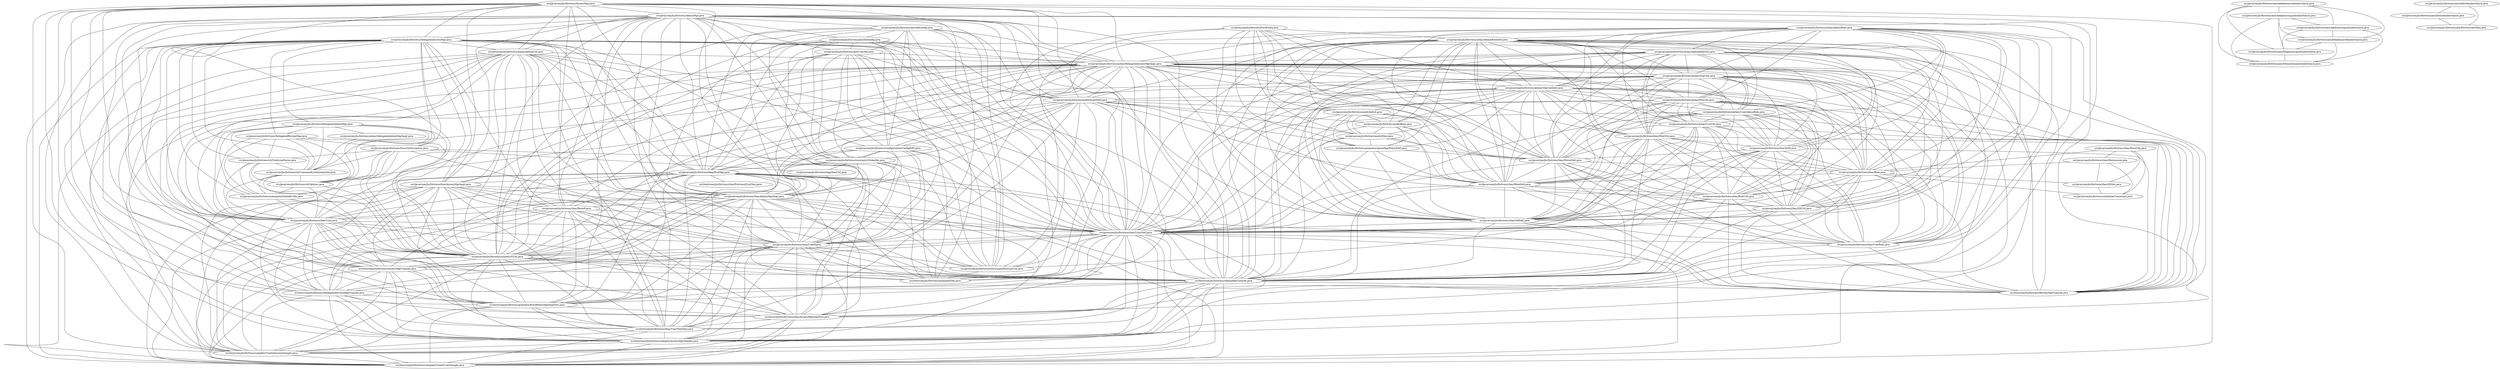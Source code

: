 strict graph G {
  1 [ label="src/java/com/jts/fortress/AccessMgr.java" owner="91354b1d-adae-4746-8794-f1aef11bee90" creator="91354b1d-adae-4746-8794-f1aef11bee90" dev1="91354b1d-adae-4746-8794-f1aef11bee90;1" package="com.jts.fortress" ];
  2 [ label="src/java/com/jts/fortress/AdminMgr.java" owner="91354b1d-adae-4746-8794-f1aef11bee90" creator="91354b1d-adae-4746-8794-f1aef11bee90" dev1="91354b1d-adae-4746-8794-f1aef11bee90;3" package="com.jts.fortress" ];
  3 [ label="src/java/com/jts/fortress/DelegatedAccessMgr.java" owner="91354b1d-adae-4746-8794-f1aef11bee90" creator="91354b1d-adae-4746-8794-f1aef11bee90" dev1="91354b1d-adae-4746-8794-f1aef11bee90;2" package="com.jts.fortress" ];
  4 [ label="src/java/com/jts/fortress/arbac/AdminUtil.java" owner="91354b1d-adae-4746-8794-f1aef11bee90" creator="91354b1d-adae-4746-8794-f1aef11bee90" dev1="91354b1d-adae-4746-8794-f1aef11bee90;1" package="UNKNOWN" ];
  5 [ label="src/java/com/jts/fortress/arbac/DelegatedAccessMgrImpl.java" owner="91354b1d-adae-4746-8794-f1aef11bee90" creator="91354b1d-adae-4746-8794-f1aef11bee90" dev1="91354b1d-adae-4746-8794-f1aef11bee90;3" package="UNKNOWN" ];
  6 [ label="src/java/com/jts/fortress/ldap/PoolMgr.java" owner="91354b1d-adae-4746-8794-f1aef11bee90" creator="91354b1d-adae-4746-8794-f1aef11bee90" dev1="91354b1d-adae-4746-8794-f1aef11bee90;3" package="com.jts.fortress.ldap" ];
  7 [ label="src/java/com/jts/fortress/rbac/AccessMgrImpl.java" owner="91354b1d-adae-4746-8794-f1aef11bee90" creator="91354b1d-adae-4746-8794-f1aef11bee90" dev1="91354b1d-adae-4746-8794-f1aef11bee90;1" package="com.jts.fortress.rbac" ];
  8 [ label="src/java/com/jts/fortress/rbac/AdminMgrImpl.java" owner="91354b1d-adae-4746-8794-f1aef11bee90" creator="91354b1d-adae-4746-8794-f1aef11bee90" dev1="91354b1d-adae-4746-8794-f1aef11bee90;3" package="com.jts.fortress.rbac" ];
  9 [ label="src/java/com/jts/fortress/rbac/PermP.java" owner="91354b1d-adae-4746-8794-f1aef11bee90" creator="91354b1d-adae-4746-8794-f1aef11bee90" dev1="91354b1d-adae-4746-8794-f1aef11bee90;1" package="UNKNOWN" ];
  10 [ label="src/java/com/jts/fortress/rbac/User.java" owner="91354b1d-adae-4746-8794-f1aef11bee90" creator="91354b1d-adae-4746-8794-f1aef11bee90" dev1="91354b1d-adae-4746-8794-f1aef11bee90;2" package="com.jts.fortress.rbac" ];
  11 [ label="src/java/com/jts/fortress/rbac/UserDAO.java" owner="91354b1d-adae-4746-8794-f1aef11bee90" creator="91354b1d-adae-4746-8794-f1aef11bee90" dev1="91354b1d-adae-4746-8794-f1aef11bee90;4" package="com.jts.fortress.rbac" ];
  12 [ label="src/java/com/jts/fortress/rbac/UserP.java" owner="91354b1d-adae-4746-8794-f1aef11bee90" creator="91354b1d-adae-4746-8794-f1aef11bee90" dev1="91354b1d-adae-4746-8794-f1aef11bee90;3" package="com.jts.fortress.rbac" ];
  13 [ label="src/java/com/jts/fortress/util/attr/VUtil.java" owner="91354b1d-adae-4746-8794-f1aef11bee90" creator="91354b1d-adae-4746-8794-f1aef11bee90" dev1="91354b1d-adae-4746-8794-f1aef11bee90;3" package="com.jts.fortress.util" ];
  14 [ label="src/test/com/jts/fortress/AccessMgrConsole.java" owner="91354b1d-adae-4746-8794-f1aef11bee90" creator="91354b1d-adae-4746-8794-f1aef11bee90" dev1="91354b1d-adae-4746-8794-f1aef11bee90;1" package="com.jts.fortress" ];
  15 [ label="src/test/com/jts/fortress/AdminMgrConsole.java" owner="91354b1d-adae-4746-8794-f1aef11bee90" creator="91354b1d-adae-4746-8794-f1aef11bee90" dev1="91354b1d-adae-4746-8794-f1aef11bee90;2" package="com.jts.fortress" ];
  16 [ label="src/test/com/jts/fortress/DelegatedAccessMgrConsole.java" owner="91354b1d-adae-4746-8794-f1aef11bee90" creator="91354b1d-adae-4746-8794-f1aef11bee90" dev1="91354b1d-adae-4746-8794-f1aef11bee90;1" package="com.jts.fortress" ];
  17 [ label="src/test/com/jts/fortress/pwpolicy/PswdPolicyMgrImplTest.java" owner="91354b1d-adae-4746-8794-f1aef11bee90" creator="91354b1d-adae-4746-8794-f1aef11bee90" dev1="91354b1d-adae-4746-8794-f1aef11bee90;1" package="com.jts.fortress.pwpolicy" ];
  18 [ label="src/test/com/jts/fortress/rbac/AccessMgrImplTest.java" owner="91354b1d-adae-4746-8794-f1aef11bee90" creator="91354b1d-adae-4746-8794-f1aef11bee90" dev1="91354b1d-adae-4746-8794-f1aef11bee90;1" package="com.jts.fortress.rbac" ];
  19 [ label="src/test/com/jts/fortress/rbac/UserTestData.java" owner="91354b1d-adae-4746-8794-f1aef11bee90" creator="91354b1d-adae-4746-8794-f1aef11bee90" dev1="91354b1d-adae-4746-8794-f1aef11bee90;1" package="com.jts.fortress.rbac" ];
  20 [ label="src/test/com/jts/fortress/samples/AccessMgrSample.java" owner="91354b1d-adae-4746-8794-f1aef11bee90" creator="91354b1d-adae-4746-8794-f1aef11bee90" dev1="91354b1d-adae-4746-8794-f1aef11bee90;1" package="com.jts.fortress.samples" ];
  21 [ label="src/test/com/jts/fortress/samples/CreateSessionSample.java" owner="91354b1d-adae-4746-8794-f1aef11bee90" creator="91354b1d-adae-4746-8794-f1aef11bee90" dev1="91354b1d-adae-4746-8794-f1aef11bee90;1" package="com.jts.fortress.samples" ];
  22 [ label="src/test/com/jts/fortress/samples/CreateUserSample.java" owner="91354b1d-adae-4746-8794-f1aef11bee90" creator="91354b1d-adae-4746-8794-f1aef11bee90" dev1="91354b1d-adae-4746-8794-f1aef11bee90;1" package="com.jts.fortress.samples" ];
  23 [ label="src/java/com/jts/fortress/ant/Addconfig.java" owner="91354b1d-adae-4746-8794-f1aef11bee90" creator="91354b1d-adae-4746-8794-f1aef11bee90" dev1="91354b1d-adae-4746-8794-f1aef11bee90;1" package="UNKNOWN" ];
  24 [ label="src/java/com/jts/fortress/ant/Delconfig.java" owner="91354b1d-adae-4746-8794-f1aef11bee90" creator="91354b1d-adae-4746-8794-f1aef11bee90" dev1="91354b1d-adae-4746-8794-f1aef11bee90;1" package="UNKNOWN" ];
  25 [ label="src/java/com/jts/fortress/ant/UserAnt.java" owner="91354b1d-adae-4746-8794-f1aef11bee90" creator="91354b1d-adae-4746-8794-f1aef11bee90" dev1="91354b1d-adae-4746-8794-f1aef11bee90;1" package="com.jts.fortress.ant" ];
  26 [ label="src/java/com/jts/fortress/audit/AuditDAO.java" owner="91354b1d-adae-4746-8794-f1aef11bee90" creator="91354b1d-adae-4746-8794-f1aef11bee90" dev1="91354b1d-adae-4746-8794-f1aef11bee90;2" package="com.jts.fortress.audit" ];
  27 [ label="src/java/com/jts/fortress/configuration/ConfigDAO.java" owner="91354b1d-adae-4746-8794-f1aef11bee90" creator="91354b1d-adae-4746-8794-f1aef11bee90" dev1="91354b1d-adae-4746-8794-f1aef11bee90;1" package="UNKNOWN" ];
  28 [ label="src/java/com/jts/fortress/constants/GlobalIds.java" owner="91354b1d-adae-4746-8794-f1aef11bee90" creator="91354b1d-adae-4746-8794-f1aef11bee90" dev1="91354b1d-adae-4746-8794-f1aef11bee90;2" package="com.jts.fortress.constants" ];
  29 [ label="src/java/com/jts/fortress/util/crypto/EncryptUtil.java" owner="91354b1d-adae-4746-8794-f1aef11bee90" creator="91354b1d-adae-4746-8794-f1aef11bee90" dev1="91354b1d-adae-4746-8794-f1aef11bee90;2" package="com.jts.fortress.util" ];
  30 [ label="src/test/com/jts/fortress/example/EIds.java" owner="91354b1d-adae-4746-8794-f1aef11bee90" creator="91354b1d-adae-4746-8794-f1aef11bee90" dev1="91354b1d-adae-4746-8794-f1aef11bee90;1" package="UNKNOWN" ];
  31 [ label="src/java/com/jts/fortress/SecurityException.java" owner="91354b1d-adae-4746-8794-f1aef11bee90" creator="91354b1d-adae-4746-8794-f1aef11bee90" dev1="91354b1d-adae-4746-8794-f1aef11bee90;2" package="com.jts.fortress" ];
  32 [ label="src/java/com/jts/fortress/ldap/DaoUtil.java" owner="91354b1d-adae-4746-8794-f1aef11bee90" creator="91354b1d-adae-4746-8794-f1aef11bee90" dev1="91354b1d-adae-4746-8794-f1aef11bee90;1" package="com.jts.fortress.ldap" ];
  33 [ label="src/test/com/jts/fortress/rbac/FortressJUnitTest.java" owner="91354b1d-adae-4746-8794-f1aef11bee90" creator="91354b1d-adae-4746-8794-f1aef11bee90" dev1="91354b1d-adae-4746-8794-f1aef11bee90;1" package="com.jts.fortress.rbac" ];
  34 [ label="src/java/com/jts/fortress/rbac/PermObj.java" owner="91354b1d-adae-4746-8794-f1aef11bee90" creator="91354b1d-adae-4746-8794-f1aef11bee90" dev1="91354b1d-adae-4746-8794-f1aef11bee90;1" package="com.jts.fortress.rbac" ];
  35 [ label="src/java/com/jts/fortress/rbac/Permission.java" owner="91354b1d-adae-4746-8794-f1aef11bee90" creator="91354b1d-adae-4746-8794-f1aef11bee90" dev1="91354b1d-adae-4746-8794-f1aef11bee90;1" package="com.jts.fortress.rbac" ];
  36 [ label="src/java/com/jts/fortress/rbac/Role.java" owner="91354b1d-adae-4746-8794-f1aef11bee90" creator="91354b1d-adae-4746-8794-f1aef11bee90" dev1="91354b1d-adae-4746-8794-f1aef11bee90;2" package="com.jts.fortress.rbac" ];
  37 [ label="src/java/com/jts/fortress/rbac/SDSet.java" owner="91354b1d-adae-4746-8794-f1aef11bee90" creator="91354b1d-adae-4746-8794-f1aef11bee90" dev1="91354b1d-adae-4746-8794-f1aef11bee90;1" package="com.jts.fortress.rbac" ];
  38 [ label="src/java/com/jts/fortress/util/time/Constraint.java" owner="91354b1d-adae-4746-8794-f1aef11bee90" creator="91354b1d-adae-4746-8794-f1aef11bee90" dev1="91354b1d-adae-4746-8794-f1aef11bee90;1" package="com.jts.fortress.util" ];
  39 [ label="src/java/com/jts/fortress/ant/Addadminroleinheritance.java" owner="91354b1d-adae-4746-8794-f1aef11bee90" creator="91354b1d-adae-4746-8794-f1aef11bee90" dev1="91354b1d-adae-4746-8794-f1aef11bee90;1" package="com.jts.fortress.ant" ];
  40 [ label="src/java/com/jts/fortress/ant/Addpermorgunitinheritance.java" owner="91354b1d-adae-4746-8794-f1aef11bee90" creator="91354b1d-adae-4746-8794-f1aef11bee90" dev1="91354b1d-adae-4746-8794-f1aef11bee90;1" package="com.jts.fortress.ant" ];
  41 [ label="src/java/com/jts/fortress/ant/Adduserorgunitinheritance.java" owner="91354b1d-adae-4746-8794-f1aef11bee90" creator="91354b1d-adae-4746-8794-f1aef11bee90" dev1="91354b1d-adae-4746-8794-f1aef11bee90;1" package="com.jts.fortress.ant" ];
  42 [ label="src/java/com/jts/fortress/ant/Deladminroleinheritance.java" owner="91354b1d-adae-4746-8794-f1aef11bee90" creator="91354b1d-adae-4746-8794-f1aef11bee90" dev1="91354b1d-adae-4746-8794-f1aef11bee90;1" package="com.jts.fortress.ant" ];
  43 [ label="src/java/com/jts/fortress/ant/Delpermorgunitinheritance.java" owner="91354b1d-adae-4746-8794-f1aef11bee90" creator="91354b1d-adae-4746-8794-f1aef11bee90" dev1="91354b1d-adae-4746-8794-f1aef11bee90;1" package="com.jts.fortress.ant" ];
  44 [ label="src/java/com/jts/fortress/ant/Deluserorgunitinheritance.java" owner="91354b1d-adae-4746-8794-f1aef11bee90" creator="91354b1d-adae-4746-8794-f1aef11bee90" dev1="91354b1d-adae-4746-8794-f1aef11bee90;1" package="com.jts.fortress.ant" ];
  45 [ label="src/java/com/jts/fortress/ant/Addroleinheritance.java" owner="91354b1d-adae-4746-8794-f1aef11bee90" creator="91354b1d-adae-4746-8794-f1aef11bee90" dev1="91354b1d-adae-4746-8794-f1aef11bee90;1" package="UNKNOWN" ];
  46 [ label="src/java/com/jts/fortress/ant/Delroleinheritance.java" owner="91354b1d-adae-4746-8794-f1aef11bee90" creator="91354b1d-adae-4746-8794-f1aef11bee90" dev1="91354b1d-adae-4746-8794-f1aef11bee90;1" package="UNKNOWN" ];
  47 [ label="src/java/com/jts/fortress/ant/FortressAntTask.java" owner="91354b1d-adae-4746-8794-f1aef11bee90" creator="91354b1d-adae-4746-8794-f1aef11bee90" dev1="91354b1d-adae-4746-8794-f1aef11bee90;2" package="com.jts.fortress.ant" ];
  48 [ label="src/java/com/jts/fortress/FortEntity.java" owner="91354b1d-adae-4746-8794-f1aef11bee90" creator="91354b1d-adae-4746-8794-f1aef11bee90" dev1="91354b1d-adae-4746-8794-f1aef11bee90;1" package="com.jts.fortress" ];
  49 [ label="src/java/com/jts/fortress/arbac/AdminRoleDAO.java" owner="91354b1d-adae-4746-8794-f1aef11bee90" creator="91354b1d-adae-4746-8794-f1aef11bee90" dev1="91354b1d-adae-4746-8794-f1aef11bee90;2" package="com.jts.fortress.arbac" ];
  50 [ label="src/java/com/jts/fortress/arbac/OrgUnitDAO.java" owner="91354b1d-adae-4746-8794-f1aef11bee90" creator="91354b1d-adae-4746-8794-f1aef11bee90" dev1="91354b1d-adae-4746-8794-f1aef11bee90;2" package="com.jts.fortress.arbac" ];
  51 [ label="src/java/com/jts/fortress/audit/AuthZ.java" owner="91354b1d-adae-4746-8794-f1aef11bee90" creator="91354b1d-adae-4746-8794-f1aef11bee90" dev1="91354b1d-adae-4746-8794-f1aef11bee90;1" package="com.jts.fortress.audit" ];
  52 [ label="src/java/com/jts/fortress/audit/Bind.java" owner="91354b1d-adae-4746-8794-f1aef11bee90" creator="91354b1d-adae-4746-8794-f1aef11bee90" dev1="91354b1d-adae-4746-8794-f1aef11bee90;1" package="com.jts.fortress.audit" ];
  53 [ label="src/java/com/jts/fortress/audit/Mod.java" owner="91354b1d-adae-4746-8794-f1aef11bee90" creator="91354b1d-adae-4746-8794-f1aef11bee90" dev1="91354b1d-adae-4746-8794-f1aef11bee90;1" package="com.jts.fortress.audit" ];
  54 [ label="src/java/com/jts/fortress/pwpolicy/openldap/PolicyDAO.java" owner="91354b1d-adae-4746-8794-f1aef11bee90" creator="91354b1d-adae-4746-8794-f1aef11bee90" dev1="91354b1d-adae-4746-8794-f1aef11bee90;1" package="com.jts.fortress.pwpolicy" ];
  55 [ label="src/java/com/jts/fortress/rbac/PermDAO.java" owner="91354b1d-adae-4746-8794-f1aef11bee90" creator="91354b1d-adae-4746-8794-f1aef11bee90" dev1="91354b1d-adae-4746-8794-f1aef11bee90;2" package="com.jts.fortress.rbac" ];
  56 [ label="src/java/com/jts/fortress/rbac/RoleDAO.java" owner="91354b1d-adae-4746-8794-f1aef11bee90" creator="91354b1d-adae-4746-8794-f1aef11bee90" dev1="91354b1d-adae-4746-8794-f1aef11bee90;2" package="com.jts.fortress.rbac" ];
  57 [ label="src/java/com/jts/fortress/rbac/SdDAO.java" owner="91354b1d-adae-4746-8794-f1aef11bee90" creator="91354b1d-adae-4746-8794-f1aef11bee90" dev1="91354b1d-adae-4746-8794-f1aef11bee90;2" package="com.jts.fortress.rbac" ];
  58 [ label="src/java/com/jts/fortress/arbac/AdminRole.java" owner="91354b1d-adae-4746-8794-f1aef11bee90" creator="91354b1d-adae-4746-8794-f1aef11bee90" dev1="91354b1d-adae-4746-8794-f1aef11bee90;1" package="com.jts.fortress.arbac" ];
  59 [ label="src/java/com/jts/fortress/arbac/AdminRoleUtil.java" owner="91354b1d-adae-4746-8794-f1aef11bee90" creator="91354b1d-adae-4746-8794-f1aef11bee90" dev1="91354b1d-adae-4746-8794-f1aef11bee90;1" package="com.jts.fortress.arbac" ];
  60 [ label="src/java/com/jts/fortress/arbac/OrgUnit.java" owner="91354b1d-adae-4746-8794-f1aef11bee90" creator="91354b1d-adae-4746-8794-f1aef11bee90" dev1="91354b1d-adae-4746-8794-f1aef11bee90;2" package="com.jts.fortress.arbac" ];
  61 [ label="src/java/com/jts/fortress/arbac/PsoUtil.java" owner="91354b1d-adae-4746-8794-f1aef11bee90" creator="91354b1d-adae-4746-8794-f1aef11bee90" dev1="91354b1d-adae-4746-8794-f1aef11bee90;1" package="com.jts.fortress.arbac" ];
  62 [ label="src/java/com/jts/fortress/arbac/UserAdminRole.java" owner="91354b1d-adae-4746-8794-f1aef11bee90" creator="91354b1d-adae-4746-8794-f1aef11bee90" dev1="91354b1d-adae-4746-8794-f1aef11bee90;1" package="com.jts.fortress.arbac" ];
  63 [ label="src/java/com/jts/fortress/arbac/UsoUtil.java" owner="91354b1d-adae-4746-8794-f1aef11bee90" creator="91354b1d-adae-4746-8794-f1aef11bee90" dev1="91354b1d-adae-4746-8794-f1aef11bee90;1" package="com.jts.fortress.arbac" ];
  64 [ label="src/java/com/jts/fortress/hier/HierUtil.java" owner="91354b1d-adae-4746-8794-f1aef11bee90" creator="91354b1d-adae-4746-8794-f1aef11bee90" dev1="91354b1d-adae-4746-8794-f1aef11bee90;2" package="com.jts.fortress.hier" ];
  65 [ label="src/java/com/jts/fortress/rbac/DSD.java" owner="91354b1d-adae-4746-8794-f1aef11bee90" creator="91354b1d-adae-4746-8794-f1aef11bee90" dev1="91354b1d-adae-4746-8794-f1aef11bee90;1" package="com.jts.fortress.rbac" ];
  66 [ label="src/java/com/jts/fortress/rbac/RoleUtil.java" owner="91354b1d-adae-4746-8794-f1aef11bee90" creator="91354b1d-adae-4746-8794-f1aef11bee90" dev1="91354b1d-adae-4746-8794-f1aef11bee90;1" package="com.jts.fortress.rbac" ];
  67 [ label="src/java/com/jts/fortress/rbac/SDUtil.java" owner="91354b1d-adae-4746-8794-f1aef11bee90" creator="91354b1d-adae-4746-8794-f1aef11bee90" dev1="91354b1d-adae-4746-8794-f1aef11bee90;1" package="com.jts.fortress.rbac" ];
  68 [ label="src/java/com/jts/fortress/rbac/UserRole.java" owner="91354b1d-adae-4746-8794-f1aef11bee90" creator="91354b1d-adae-4746-8794-f1aef11bee90" dev1="91354b1d-adae-4746-8794-f1aef11bee90;1" package="com.jts.fortress.rbac" ];
  69 [ label="src/test/com/jts/fortress/ReviewMgrConsole.java" owner="91354b1d-adae-4746-8794-f1aef11bee90" creator="91354b1d-adae-4746-8794-f1aef11bee90" dev1="91354b1d-adae-4746-8794-f1aef11bee90;1" package="com.jts.fortress" ];
  70 [ label="src/java/com/jts/fortress/DelegatedAdminMgr.java" owner="91354b1d-adae-4746-8794-f1aef11bee90" creator="91354b1d-adae-4746-8794-f1aef11bee90" dev1="91354b1d-adae-4746-8794-f1aef11bee90;2" package="com.jts.fortress" ];
  71 [ label="src/java/com/jts/fortress/DelegatedReviewMgr.java" owner="91354b1d-adae-4746-8794-f1aef11bee90" creator="91354b1d-adae-4746-8794-f1aef11bee90" dev1="91354b1d-adae-4746-8794-f1aef11bee90;1" package="com.jts.fortress" ];
  72 [ label="src/java/com/jts/fortress/cli/CmdLineParser.java" owner="91354b1d-adae-4746-8794-f1aef11bee90" creator="91354b1d-adae-4746-8794-f1aef11bee90" dev1="91354b1d-adae-4746-8794-f1aef11bee90;1" package="com.jts.fortress.cli" ];
  73 [ label="src/java/com/jts/fortress/cli/CommandLineInterpreter.java" owner="91354b1d-adae-4746-8794-f1aef11bee90" creator="91354b1d-adae-4746-8794-f1aef11bee90" dev1="91354b1d-adae-4746-8794-f1aef11bee90;4" package="com.jts.fortress.cli" ];
  74 [ label="src/java/com/jts/fortress/cli/Options.java" owner="91354b1d-adae-4746-8794-f1aef11bee90" creator="91354b1d-adae-4746-8794-f1aef11bee90" dev1="91354b1d-adae-4746-8794-f1aef11bee90;2" package="com.jts.fortress.cli" ];
  75 [ label="src/java/com/jts/fortress/constants/GlobalErrIds.java" owner="91354b1d-adae-4746-8794-f1aef11bee90" creator="91354b1d-adae-4746-8794-f1aef11bee90" dev1="91354b1d-adae-4746-8794-f1aef11bee90;1" package="com.jts.fortress.constants" ];
  76 [ label="src/java/com/jts/fortress/arbac/DelegatedAdminMgrImpl.java" owner="91354b1d-adae-4746-8794-f1aef11bee90" creator="91354b1d-adae-4746-8794-f1aef11bee90" dev1="91354b1d-adae-4746-8794-f1aef11bee90;1" package="com.jts.fortress.arbac" ];
  1 -- 2 [ weight="1.0" ];
  1 -- 3 [ weight="1.0" ];
  1 -- 4 [ weight="1.0" ];
  1 -- 5 [ weight="1.0" ];
  1 -- 6 [ weight="1.0" ];
  1 -- 7 [ weight="1.0" ];
  1 -- 8 [ weight="1.0" ];
  1 -- 9 [ weight="1.0" ];
  1 -- 10 [ weight="1.0" ];
  1 -- 11 [ weight="1.0" ];
  1 -- 12 [ weight="1.0" ];
  1 -- 13 [ weight="1.0" ];
  1 -- 14 [ weight="1.0" ];
  1 -- 15 [ weight="1.0" ];
  1 -- 16 [ weight="1.0" ];
  1 -- 17 [ weight="1.0" ];
  1 -- 18 [ weight="1.0" ];
  1 -- 19 [ weight="1.0" ];
  1 -- 20 [ weight="1.0" ];
  1 -- 21 [ weight="1.0" ];
  1 -- 22 [ weight="1.0" ];
  2 -- 3 [ weight="1.0" ];
  2 -- 4 [ weight="1.0" ];
  2 -- 5 [ weight="2.0" ];
  2 -- 6 [ weight="2.0" ];
  2 -- 7 [ weight="1.0" ];
  2 -- 8 [ weight="3.0" ];
  2 -- 9 [ weight="1.0" ];
  2 -- 10 [ weight="1.0" ];
  2 -- 11 [ weight="2.0" ];
  2 -- 12 [ weight="2.0" ];
  2 -- 13 [ weight="2.0" ];
  2 -- 14 [ weight="1.0" ];
  2 -- 15 [ weight="1.0" ];
  2 -- 16 [ weight="1.0" ];
  2 -- 17 [ weight="1.0" ];
  2 -- 18 [ weight="1.0" ];
  2 -- 19 [ weight="1.0" ];
  2 -- 20 [ weight="1.0" ];
  2 -- 21 [ weight="1.0" ];
  2 -- 22 [ weight="1.0" ];
  3 -- 4 [ weight="1.0" ];
  3 -- 5 [ weight="1.0" ];
  3 -- 6 [ weight="1.0" ];
  3 -- 7 [ weight="1.0" ];
  3 -- 8 [ weight="1.0" ];
  3 -- 9 [ weight="1.0" ];
  3 -- 10 [ weight="2.0" ];
  3 -- 11 [ weight="1.0" ];
  3 -- 12 [ weight="1.0" ];
  3 -- 13 [ weight="2.0" ];
  3 -- 14 [ weight="1.0" ];
  3 -- 15 [ weight="1.0" ];
  3 -- 16 [ weight="1.0" ];
  3 -- 17 [ weight="1.0" ];
  3 -- 18 [ weight="1.0" ];
  3 -- 19 [ weight="1.0" ];
  3 -- 20 [ weight="1.0" ];
  3 -- 21 [ weight="1.0" ];
  3 -- 22 [ weight="1.0" ];
  4 -- 5 [ weight="1.0" ];
  4 -- 6 [ weight="1.0" ];
  4 -- 7 [ weight="1.0" ];
  4 -- 8 [ weight="1.0" ];
  4 -- 9 [ weight="1.0" ];
  4 -- 10 [ weight="1.0" ];
  4 -- 11 [ weight="1.0" ];
  4 -- 12 [ weight="1.0" ];
  4 -- 13 [ weight="1.0" ];
  4 -- 14 [ weight="1.0" ];
  4 -- 15 [ weight="1.0" ];
  4 -- 16 [ weight="1.0" ];
  4 -- 17 [ weight="1.0" ];
  4 -- 18 [ weight="1.0" ];
  4 -- 19 [ weight="1.0" ];
  4 -- 20 [ weight="1.0" ];
  4 -- 21 [ weight="1.0" ];
  4 -- 22 [ weight="1.0" ];
  5 -- 6 [ weight="2.0" ];
  5 -- 7 [ weight="1.0" ];
  5 -- 8 [ weight="2.0" ];
  5 -- 9 [ weight="1.0" ];
  5 -- 10 [ weight="1.0" ];
  5 -- 11 [ weight="3.0" ];
  5 -- 12 [ weight="2.0" ];
  5 -- 13 [ weight="2.0" ];
  5 -- 14 [ weight="1.0" ];
  5 -- 15 [ weight="2.0" ];
  5 -- 16 [ weight="1.0" ];
  5 -- 17 [ weight="1.0" ];
  5 -- 18 [ weight="1.0" ];
  5 -- 19 [ weight="1.0" ];
  5 -- 20 [ weight="1.0" ];
  5 -- 21 [ weight="1.0" ];
  5 -- 22 [ weight="1.0" ];
  6 -- 7 [ weight="1.0" ];
  6 -- 8 [ weight="2.0" ];
  6 -- 9 [ weight="1.0" ];
  6 -- 10 [ weight="1.0" ];
  6 -- 11 [ weight="2.0" ];
  6 -- 12 [ weight="2.0" ];
  6 -- 13 [ weight="2.0" ];
  6 -- 14 [ weight="1.0" ];
  6 -- 15 [ weight="1.0" ];
  6 -- 16 [ weight="1.0" ];
  6 -- 17 [ weight="1.0" ];
  6 -- 18 [ weight="1.0" ];
  6 -- 19 [ weight="1.0" ];
  6 -- 20 [ weight="1.0" ];
  6 -- 21 [ weight="1.0" ];
  6 -- 22 [ weight="1.0" ];
  7 -- 8 [ weight="1.0" ];
  7 -- 9 [ weight="1.0" ];
  7 -- 10 [ weight="1.0" ];
  7 -- 11 [ weight="1.0" ];
  7 -- 12 [ weight="1.0" ];
  7 -- 13 [ weight="1.0" ];
  7 -- 14 [ weight="1.0" ];
  7 -- 15 [ weight="1.0" ];
  7 -- 16 [ weight="1.0" ];
  7 -- 17 [ weight="1.0" ];
  7 -- 18 [ weight="1.0" ];
  7 -- 19 [ weight="1.0" ];
  7 -- 20 [ weight="1.0" ];
  7 -- 21 [ weight="1.0" ];
  7 -- 22 [ weight="1.0" ];
  8 -- 9 [ weight="1.0" ];
  8 -- 10 [ weight="1.0" ];
  8 -- 11 [ weight="2.0" ];
  8 -- 12 [ weight="2.0" ];
  8 -- 13 [ weight="2.0" ];
  8 -- 14 [ weight="1.0" ];
  8 -- 15 [ weight="1.0" ];
  8 -- 16 [ weight="1.0" ];
  8 -- 17 [ weight="1.0" ];
  8 -- 18 [ weight="1.0" ];
  8 -- 19 [ weight="1.0" ];
  8 -- 20 [ weight="1.0" ];
  8 -- 21 [ weight="1.0" ];
  8 -- 22 [ weight="1.0" ];
  9 -- 10 [ weight="1.0" ];
  9 -- 11 [ weight="1.0" ];
  9 -- 12 [ weight="1.0" ];
  9 -- 13 [ weight="1.0" ];
  9 -- 14 [ weight="1.0" ];
  9 -- 15 [ weight="1.0" ];
  9 -- 16 [ weight="1.0" ];
  9 -- 17 [ weight="1.0" ];
  9 -- 18 [ weight="1.0" ];
  9 -- 19 [ weight="1.0" ];
  9 -- 20 [ weight="1.0" ];
  9 -- 21 [ weight="1.0" ];
  9 -- 22 [ weight="1.0" ];
  10 -- 11 [ weight="1.0" ];
  10 -- 12 [ weight="1.0" ];
  10 -- 13 [ weight="2.0" ];
  10 -- 14 [ weight="1.0" ];
  10 -- 15 [ weight="1.0" ];
  10 -- 16 [ weight="1.0" ];
  10 -- 17 [ weight="1.0" ];
  10 -- 18 [ weight="1.0" ];
  10 -- 19 [ weight="1.0" ];
  10 -- 20 [ weight="1.0" ];
  10 -- 21 [ weight="1.0" ];
  10 -- 22 [ weight="1.0" ];
  11 -- 12 [ weight="2.0" ];
  11 -- 13 [ weight="2.0" ];
  11 -- 14 [ weight="1.0" ];
  11 -- 15 [ weight="2.0" ];
  11 -- 16 [ weight="1.0" ];
  11 -- 17 [ weight="1.0" ];
  11 -- 18 [ weight="1.0" ];
  11 -- 19 [ weight="1.0" ];
  11 -- 20 [ weight="1.0" ];
  11 -- 21 [ weight="1.0" ];
  11 -- 22 [ weight="1.0" ];
  12 -- 13 [ weight="2.0" ];
  12 -- 14 [ weight="1.0" ];
  12 -- 15 [ weight="1.0" ];
  12 -- 16 [ weight="1.0" ];
  12 -- 17 [ weight="1.0" ];
  12 -- 18 [ weight="1.0" ];
  12 -- 19 [ weight="1.0" ];
  12 -- 20 [ weight="1.0" ];
  12 -- 21 [ weight="1.0" ];
  12 -- 22 [ weight="1.0" ];
  13 -- 14 [ weight="1.0" ];
  13 -- 15 [ weight="1.0" ];
  13 -- 16 [ weight="1.0" ];
  13 -- 17 [ weight="1.0" ];
  13 -- 18 [ weight="1.0" ];
  13 -- 19 [ weight="1.0" ];
  13 -- 20 [ weight="1.0" ];
  13 -- 21 [ weight="1.0" ];
  13 -- 22 [ weight="1.0" ];
  14 -- 15 [ weight="1.0" ];
  14 -- 16 [ weight="1.0" ];
  14 -- 17 [ weight="1.0" ];
  14 -- 18 [ weight="1.0" ];
  14 -- 19 [ weight="1.0" ];
  14 -- 20 [ weight="1.0" ];
  14 -- 21 [ weight="1.0" ];
  14 -- 22 [ weight="1.0" ];
  15 -- 16 [ weight="1.0" ];
  15 -- 17 [ weight="1.0" ];
  15 -- 18 [ weight="1.0" ];
  15 -- 19 [ weight="1.0" ];
  15 -- 20 [ weight="1.0" ];
  15 -- 21 [ weight="1.0" ];
  15 -- 22 [ weight="1.0" ];
  16 -- 17 [ weight="1.0" ];
  16 -- 18 [ weight="1.0" ];
  16 -- 19 [ weight="1.0" ];
  16 -- 20 [ weight="1.0" ];
  16 -- 21 [ weight="1.0" ];
  16 -- 22 [ weight="1.0" ];
  17 -- 18 [ weight="1.0" ];
  17 -- 19 [ weight="1.0" ];
  17 -- 20 [ weight="1.0" ];
  17 -- 21 [ weight="1.0" ];
  17 -- 22 [ weight="1.0" ];
  18 -- 19 [ weight="1.0" ];
  18 -- 20 [ weight="1.0" ];
  18 -- 21 [ weight="1.0" ];
  18 -- 22 [ weight="1.0" ];
  19 -- 20 [ weight="1.0" ];
  19 -- 21 [ weight="1.0" ];
  19 -- 22 [ weight="1.0" ];
  20 -- 21 [ weight="1.0" ];
  20 -- 22 [ weight="1.0" ];
  21 -- 22 [ weight="1.0" ];
  2 -- 23 [ weight="1.0" ];
  2 -- 24 [ weight="1.0" ];
  2 -- 25 [ weight="1.0" ];
  2 -- 26 [ weight="1.0" ];
  2 -- 27 [ weight="1.0" ];
  2 -- 28 [ weight="1.0" ];
  2 -- 29 [ weight="1.0" ];
  2 -- 30 [ weight="1.0" ];
  23 -- 24 [ weight="1.0" ];
  23 -- 25 [ weight="1.0" ];
  23 -- 5 [ weight="1.0" ];
  23 -- 26 [ weight="1.0" ];
  23 -- 27 [ weight="1.0" ];
  23 -- 28 [ weight="1.0" ];
  23 -- 6 [ weight="1.0" ];
  23 -- 8 [ weight="1.0" ];
  23 -- 11 [ weight="1.0" ];
  23 -- 12 [ weight="1.0" ];
  23 -- 13 [ weight="1.0" ];
  23 -- 29 [ weight="1.0" ];
  23 -- 30 [ weight="1.0" ];
  24 -- 25 [ weight="1.0" ];
  24 -- 5 [ weight="1.0" ];
  24 -- 26 [ weight="1.0" ];
  24 -- 27 [ weight="1.0" ];
  24 -- 28 [ weight="1.0" ];
  24 -- 6 [ weight="1.0" ];
  24 -- 8 [ weight="1.0" ];
  24 -- 11 [ weight="1.0" ];
  24 -- 12 [ weight="1.0" ];
  24 -- 13 [ weight="1.0" ];
  24 -- 29 [ weight="1.0" ];
  24 -- 30 [ weight="1.0" ];
  25 -- 5 [ weight="1.0" ];
  25 -- 26 [ weight="1.0" ];
  25 -- 27 [ weight="1.0" ];
  25 -- 28 [ weight="1.0" ];
  25 -- 6 [ weight="1.0" ];
  25 -- 8 [ weight="1.0" ];
  25 -- 11 [ weight="1.0" ];
  25 -- 12 [ weight="1.0" ];
  25 -- 13 [ weight="1.0" ];
  25 -- 29 [ weight="1.0" ];
  25 -- 30 [ weight="1.0" ];
  5 -- 26 [ weight="1.0" ];
  5 -- 27 [ weight="1.0" ];
  5 -- 28 [ weight="1.0" ];
  5 -- 29 [ weight="1.0" ];
  5 -- 30 [ weight="1.0" ];
  26 -- 27 [ weight="1.0" ];
  26 -- 28 [ weight="1.0" ];
  26 -- 6 [ weight="1.0" ];
  26 -- 8 [ weight="1.0" ];
  26 -- 11 [ weight="2.0" ];
  26 -- 12 [ weight="1.0" ];
  26 -- 13 [ weight="1.0" ];
  26 -- 29 [ weight="1.0" ];
  26 -- 30 [ weight="1.0" ];
  27 -- 28 [ weight="1.0" ];
  27 -- 6 [ weight="1.0" ];
  27 -- 8 [ weight="1.0" ];
  27 -- 11 [ weight="1.0" ];
  27 -- 12 [ weight="1.0" ];
  27 -- 13 [ weight="1.0" ];
  27 -- 29 [ weight="1.0" ];
  27 -- 30 [ weight="1.0" ];
  28 -- 6 [ weight="1.0" ];
  28 -- 8 [ weight="1.0" ];
  28 -- 11 [ weight="1.0" ];
  28 -- 12 [ weight="2.0" ];
  28 -- 13 [ weight="1.0" ];
  28 -- 29 [ weight="1.0" ];
  28 -- 30 [ weight="1.0" ];
  6 -- 29 [ weight="1.0" ];
  6 -- 30 [ weight="1.0" ];
  8 -- 29 [ weight="1.0" ];
  8 -- 30 [ weight="1.0" ];
  11 -- 29 [ weight="1.0" ];
  11 -- 30 [ weight="1.0" ];
  12 -- 29 [ weight="1.0" ];
  12 -- 30 [ weight="1.0" ];
  13 -- 29 [ weight="1.0" ];
  13 -- 30 [ weight="1.0" ];
  29 -- 30 [ weight="1.0" ];
  31 -- 28 [ weight="1.0" ];
  31 -- 32 [ weight="1.0" ];
  31 -- 12 [ weight="1.0" ];
  28 -- 32 [ weight="1.0" ];
  32 -- 12 [ weight="1.0" ];
  6 -- 33 [ weight="1.0" ];
  34 -- 35 [ weight="1.0" ];
  34 -- 36 [ weight="1.0" ];
  34 -- 37 [ weight="1.0" ];
  34 -- 38 [ weight="1.0" ];
  35 -- 36 [ weight="1.0" ];
  35 -- 37 [ weight="1.0" ];
  35 -- 38 [ weight="1.0" ];
  36 -- 37 [ weight="1.0" ];
  36 -- 38 [ weight="1.0" ];
  37 -- 38 [ weight="1.0" ];
  39 -- 40 [ weight="1.0" ];
  39 -- 41 [ weight="1.0" ];
  39 -- 42 [ weight="1.0" ];
  39 -- 43 [ weight="1.0" ];
  39 -- 44 [ weight="1.0" ];
  40 -- 41 [ weight="1.0" ];
  40 -- 42 [ weight="1.0" ];
  40 -- 43 [ weight="1.0" ];
  40 -- 44 [ weight="1.0" ];
  41 -- 42 [ weight="1.0" ];
  41 -- 43 [ weight="1.0" ];
  41 -- 44 [ weight="1.0" ];
  42 -- 43 [ weight="1.0" ];
  42 -- 44 [ weight="1.0" ];
  43 -- 44 [ weight="1.0" ];
  45 -- 46 [ weight="1.0" ];
  45 -- 47 [ weight="1.0" ];
  46 -- 47 [ weight="1.0" ];
  48 -- 49 [ weight="1.0" ];
  48 -- 50 [ weight="1.0" ];
  48 -- 26 [ weight="1.0" ];
  48 -- 51 [ weight="1.0" ];
  48 -- 52 [ weight="1.0" ];
  48 -- 53 [ weight="1.0" ];
  48 -- 54 [ weight="1.0" ];
  48 -- 55 [ weight="1.0" ];
  48 -- 56 [ weight="1.0" ];
  48 -- 57 [ weight="1.0" ];
  48 -- 11 [ weight="1.0" ];
  49 -- 50 [ weight="2.0" ];
  49 -- 26 [ weight="1.0" ];
  49 -- 51 [ weight="1.0" ];
  49 -- 52 [ weight="1.0" ];
  49 -- 53 [ weight="1.0" ];
  49 -- 54 [ weight="1.0" ];
  49 -- 55 [ weight="2.0" ];
  49 -- 56 [ weight="2.0" ];
  49 -- 57 [ weight="2.0" ];
  49 -- 11 [ weight="2.0" ];
  50 -- 26 [ weight="1.0" ];
  50 -- 51 [ weight="1.0" ];
  50 -- 52 [ weight="1.0" ];
  50 -- 53 [ weight="1.0" ];
  50 -- 54 [ weight="1.0" ];
  50 -- 55 [ weight="2.0" ];
  50 -- 56 [ weight="2.0" ];
  50 -- 57 [ weight="2.0" ];
  50 -- 11 [ weight="2.0" ];
  26 -- 51 [ weight="1.0" ];
  26 -- 52 [ weight="1.0" ];
  26 -- 53 [ weight="1.0" ];
  26 -- 54 [ weight="1.0" ];
  26 -- 55 [ weight="1.0" ];
  26 -- 56 [ weight="1.0" ];
  26 -- 57 [ weight="1.0" ];
  51 -- 52 [ weight="1.0" ];
  51 -- 53 [ weight="1.0" ];
  51 -- 54 [ weight="1.0" ];
  51 -- 55 [ weight="1.0" ];
  51 -- 56 [ weight="1.0" ];
  51 -- 57 [ weight="1.0" ];
  51 -- 11 [ weight="1.0" ];
  52 -- 53 [ weight="1.0" ];
  52 -- 54 [ weight="1.0" ];
  52 -- 55 [ weight="1.0" ];
  52 -- 56 [ weight="1.0" ];
  52 -- 57 [ weight="1.0" ];
  52 -- 11 [ weight="1.0" ];
  53 -- 54 [ weight="1.0" ];
  53 -- 55 [ weight="1.0" ];
  53 -- 56 [ weight="1.0" ];
  53 -- 57 [ weight="1.0" ];
  53 -- 11 [ weight="1.0" ];
  54 -- 55 [ weight="1.0" ];
  54 -- 56 [ weight="1.0" ];
  54 -- 57 [ weight="1.0" ];
  54 -- 11 [ weight="1.0" ];
  55 -- 56 [ weight="2.0" ];
  55 -- 57 [ weight="2.0" ];
  55 -- 11 [ weight="2.0" ];
  56 -- 57 [ weight="2.0" ];
  56 -- 11 [ weight="2.0" ];
  57 -- 11 [ weight="2.0" ];
  58 -- 49 [ weight="1.0" ];
  58 -- 59 [ weight="1.0" ];
  58 -- 5 [ weight="1.0" ];
  58 -- 60 [ weight="1.0" ];
  58 -- 50 [ weight="1.0" ];
  58 -- 61 [ weight="1.0" ];
  58 -- 62 [ weight="1.0" ];
  58 -- 63 [ weight="1.0" ];
  58 -- 64 [ weight="1.0" ];
  58 -- 65 [ weight="1.0" ];
  58 -- 55 [ weight="1.0" ];
  58 -- 36 [ weight="1.0" ];
  58 -- 56 [ weight="1.0" ];
  58 -- 66 [ weight="1.0" ];
  58 -- 67 [ weight="1.0" ];
  58 -- 57 [ weight="1.0" ];
  58 -- 11 [ weight="1.0" ];
  58 -- 68 [ weight="1.0" ];
  58 -- 15 [ weight="1.0" ];
  58 -- 69 [ weight="1.0" ];
  49 -- 59 [ weight="1.0" ];
  49 -- 5 [ weight="1.0" ];
  49 -- 60 [ weight="1.0" ];
  49 -- 61 [ weight="1.0" ];
  49 -- 62 [ weight="1.0" ];
  49 -- 63 [ weight="1.0" ];
  49 -- 64 [ weight="1.0" ];
  49 -- 65 [ weight="1.0" ];
  49 -- 36 [ weight="1.0" ];
  49 -- 66 [ weight="1.0" ];
  49 -- 67 [ weight="1.0" ];
  49 -- 68 [ weight="1.0" ];
  49 -- 15 [ weight="1.0" ];
  49 -- 69 [ weight="1.0" ];
  59 -- 5 [ weight="1.0" ];
  59 -- 60 [ weight="1.0" ];
  59 -- 50 [ weight="1.0" ];
  59 -- 61 [ weight="1.0" ];
  59 -- 62 [ weight="1.0" ];
  59 -- 63 [ weight="1.0" ];
  59 -- 64 [ weight="1.0" ];
  59 -- 65 [ weight="1.0" ];
  59 -- 55 [ weight="1.0" ];
  59 -- 36 [ weight="1.0" ];
  59 -- 56 [ weight="1.0" ];
  59 -- 66 [ weight="1.0" ];
  59 -- 67 [ weight="1.0" ];
  59 -- 57 [ weight="1.0" ];
  59 -- 11 [ weight="1.0" ];
  59 -- 68 [ weight="1.0" ];
  59 -- 15 [ weight="1.0" ];
  59 -- 69 [ weight="1.0" ];
  5 -- 60 [ weight="1.0" ];
  5 -- 50 [ weight="1.0" ];
  5 -- 61 [ weight="1.0" ];
  5 -- 62 [ weight="1.0" ];
  5 -- 63 [ weight="1.0" ];
  5 -- 64 [ weight="1.0" ];
  5 -- 65 [ weight="1.0" ];
  5 -- 55 [ weight="1.0" ];
  5 -- 36 [ weight="1.0" ];
  5 -- 56 [ weight="1.0" ];
  5 -- 66 [ weight="1.0" ];
  5 -- 67 [ weight="1.0" ];
  5 -- 57 [ weight="1.0" ];
  5 -- 68 [ weight="1.0" ];
  5 -- 69 [ weight="1.0" ];
  60 -- 50 [ weight="1.0" ];
  60 -- 61 [ weight="1.0" ];
  60 -- 62 [ weight="1.0" ];
  60 -- 63 [ weight="1.0" ];
  60 -- 64 [ weight="1.0" ];
  60 -- 65 [ weight="1.0" ];
  60 -- 55 [ weight="1.0" ];
  60 -- 36 [ weight="1.0" ];
  60 -- 56 [ weight="1.0" ];
  60 -- 66 [ weight="1.0" ];
  60 -- 67 [ weight="1.0" ];
  60 -- 57 [ weight="1.0" ];
  60 -- 11 [ weight="1.0" ];
  60 -- 68 [ weight="1.0" ];
  60 -- 15 [ weight="1.0" ];
  60 -- 69 [ weight="1.0" ];
  50 -- 61 [ weight="1.0" ];
  50 -- 62 [ weight="1.0" ];
  50 -- 63 [ weight="1.0" ];
  50 -- 64 [ weight="1.0" ];
  50 -- 65 [ weight="1.0" ];
  50 -- 36 [ weight="1.0" ];
  50 -- 66 [ weight="1.0" ];
  50 -- 67 [ weight="1.0" ];
  50 -- 68 [ weight="1.0" ];
  50 -- 15 [ weight="1.0" ];
  50 -- 69 [ weight="1.0" ];
  61 -- 62 [ weight="1.0" ];
  61 -- 63 [ weight="1.0" ];
  61 -- 64 [ weight="1.0" ];
  61 -- 65 [ weight="1.0" ];
  61 -- 55 [ weight="1.0" ];
  61 -- 36 [ weight="1.0" ];
  61 -- 56 [ weight="1.0" ];
  61 -- 66 [ weight="1.0" ];
  61 -- 67 [ weight="1.0" ];
  61 -- 57 [ weight="1.0" ];
  61 -- 11 [ weight="1.0" ];
  61 -- 68 [ weight="1.0" ];
  61 -- 15 [ weight="1.0" ];
  61 -- 69 [ weight="1.0" ];
  62 -- 63 [ weight="1.0" ];
  62 -- 64 [ weight="1.0" ];
  62 -- 65 [ weight="1.0" ];
  62 -- 55 [ weight="1.0" ];
  62 -- 36 [ weight="1.0" ];
  62 -- 56 [ weight="1.0" ];
  62 -- 66 [ weight="1.0" ];
  62 -- 67 [ weight="1.0" ];
  62 -- 57 [ weight="1.0" ];
  62 -- 11 [ weight="1.0" ];
  62 -- 68 [ weight="1.0" ];
  62 -- 15 [ weight="1.0" ];
  62 -- 69 [ weight="1.0" ];
  63 -- 64 [ weight="1.0" ];
  63 -- 65 [ weight="1.0" ];
  63 -- 55 [ weight="1.0" ];
  63 -- 36 [ weight="1.0" ];
  63 -- 56 [ weight="1.0" ];
  63 -- 66 [ weight="1.0" ];
  63 -- 67 [ weight="1.0" ];
  63 -- 57 [ weight="1.0" ];
  63 -- 11 [ weight="1.0" ];
  63 -- 68 [ weight="1.0" ];
  63 -- 15 [ weight="1.0" ];
  63 -- 69 [ weight="1.0" ];
  64 -- 65 [ weight="1.0" ];
  64 -- 55 [ weight="1.0" ];
  64 -- 36 [ weight="1.0" ];
  64 -- 56 [ weight="1.0" ];
  64 -- 66 [ weight="1.0" ];
  64 -- 67 [ weight="1.0" ];
  64 -- 57 [ weight="1.0" ];
  64 -- 11 [ weight="1.0" ];
  64 -- 68 [ weight="1.0" ];
  64 -- 15 [ weight="1.0" ];
  64 -- 69 [ weight="1.0" ];
  65 -- 55 [ weight="1.0" ];
  65 -- 36 [ weight="1.0" ];
  65 -- 56 [ weight="1.0" ];
  65 -- 66 [ weight="1.0" ];
  65 -- 67 [ weight="1.0" ];
  65 -- 57 [ weight="1.0" ];
  65 -- 11 [ weight="1.0" ];
  65 -- 68 [ weight="1.0" ];
  65 -- 15 [ weight="1.0" ];
  65 -- 69 [ weight="1.0" ];
  55 -- 36 [ weight="1.0" ];
  55 -- 66 [ weight="1.0" ];
  55 -- 67 [ weight="1.0" ];
  55 -- 68 [ weight="1.0" ];
  55 -- 15 [ weight="1.0" ];
  55 -- 69 [ weight="1.0" ];
  36 -- 56 [ weight="1.0" ];
  36 -- 66 [ weight="1.0" ];
  36 -- 67 [ weight="1.0" ];
  36 -- 57 [ weight="1.0" ];
  36 -- 11 [ weight="1.0" ];
  36 -- 68 [ weight="1.0" ];
  36 -- 15 [ weight="1.0" ];
  36 -- 69 [ weight="1.0" ];
  56 -- 66 [ weight="1.0" ];
  56 -- 67 [ weight="1.0" ];
  56 -- 68 [ weight="1.0" ];
  56 -- 15 [ weight="1.0" ];
  56 -- 69 [ weight="1.0" ];
  66 -- 67 [ weight="1.0" ];
  66 -- 57 [ weight="1.0" ];
  66 -- 11 [ weight="1.0" ];
  66 -- 68 [ weight="1.0" ];
  66 -- 15 [ weight="1.0" ];
  66 -- 69 [ weight="1.0" ];
  67 -- 57 [ weight="1.0" ];
  67 -- 11 [ weight="1.0" ];
  67 -- 68 [ weight="1.0" ];
  67 -- 15 [ weight="1.0" ];
  67 -- 69 [ weight="1.0" ];
  57 -- 68 [ weight="1.0" ];
  57 -- 15 [ weight="1.0" ];
  57 -- 69 [ weight="1.0" ];
  11 -- 68 [ weight="1.0" ];
  11 -- 69 [ weight="1.0" ];
  68 -- 15 [ weight="1.0" ];
  68 -- 69 [ weight="1.0" ];
  15 -- 69 [ weight="1.0" ];
  3 -- 70 [ weight="1.0" ];
  3 -- 71 [ weight="1.0" ];
  3 -- 31 [ weight="1.0" ];
  3 -- 72 [ weight="1.0" ];
  3 -- 73 [ weight="1.0" ];
  3 -- 74 [ weight="1.0" ];
  3 -- 75 [ weight="1.0" ];
  70 -- 71 [ weight="1.0" ];
  70 -- 31 [ weight="1.0" ];
  70 -- 72 [ weight="1.0" ];
  70 -- 73 [ weight="2.0" ];
  70 -- 74 [ weight="1.0" ];
  70 -- 75 [ weight="1.0" ];
  70 -- 10 [ weight="1.0" ];
  70 -- 13 [ weight="1.0" ];
  71 -- 31 [ weight="1.0" ];
  71 -- 72 [ weight="1.0" ];
  71 -- 73 [ weight="1.0" ];
  71 -- 74 [ weight="1.0" ];
  71 -- 75 [ weight="1.0" ];
  71 -- 10 [ weight="1.0" ];
  71 -- 13 [ weight="1.0" ];
  31 -- 72 [ weight="1.0" ];
  31 -- 73 [ weight="1.0" ];
  31 -- 74 [ weight="1.0" ];
  31 -- 75 [ weight="1.0" ];
  31 -- 10 [ weight="1.0" ];
  31 -- 13 [ weight="1.0" ];
  72 -- 73 [ weight="1.0" ];
  72 -- 74 [ weight="1.0" ];
  72 -- 75 [ weight="1.0" ];
  72 -- 10 [ weight="1.0" ];
  72 -- 13 [ weight="1.0" ];
  73 -- 74 [ weight="2.0" ];
  73 -- 75 [ weight="1.0" ];
  73 -- 10 [ weight="1.0" ];
  73 -- 13 [ weight="1.0" ];
  74 -- 75 [ weight="1.0" ];
  74 -- 10 [ weight="1.0" ];
  74 -- 13 [ weight="1.0" ];
  75 -- 10 [ weight="1.0" ];
  75 -- 13 [ weight="1.0" ];
  60 -- 73 [ weight="1.0" ];
  60 -- 74 [ weight="1.0" ];
  70 -- 76 [ weight="1.0" ];
  76 -- 73 [ weight="1.0" ];
  64 -- 29 [ weight="1.0" ];
}
